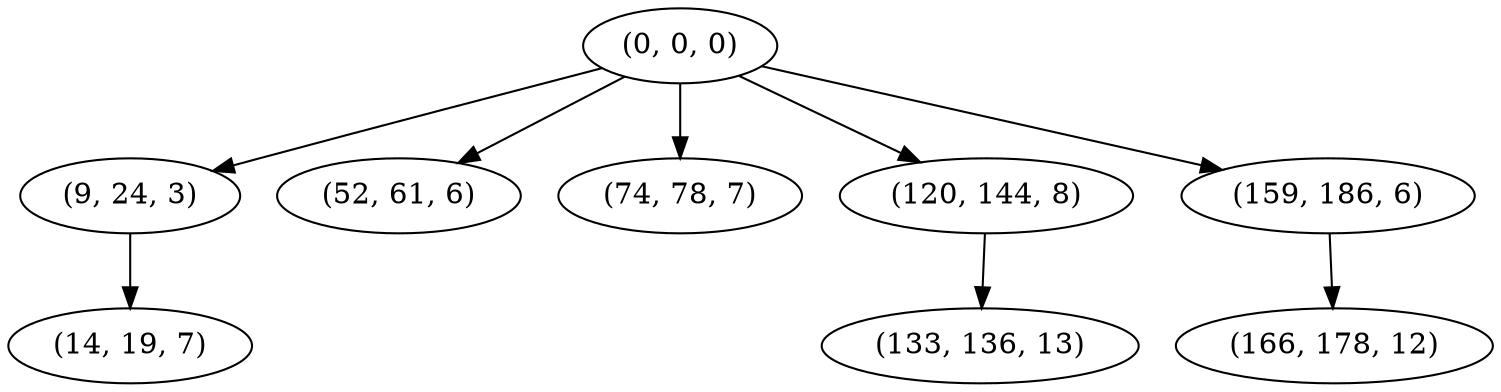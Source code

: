 digraph tree {
    "(0, 0, 0)";
    "(9, 24, 3)";
    "(14, 19, 7)";
    "(52, 61, 6)";
    "(74, 78, 7)";
    "(120, 144, 8)";
    "(133, 136, 13)";
    "(159, 186, 6)";
    "(166, 178, 12)";
    "(0, 0, 0)" -> "(9, 24, 3)";
    "(0, 0, 0)" -> "(52, 61, 6)";
    "(0, 0, 0)" -> "(74, 78, 7)";
    "(0, 0, 0)" -> "(120, 144, 8)";
    "(0, 0, 0)" -> "(159, 186, 6)";
    "(9, 24, 3)" -> "(14, 19, 7)";
    "(120, 144, 8)" -> "(133, 136, 13)";
    "(159, 186, 6)" -> "(166, 178, 12)";
}
